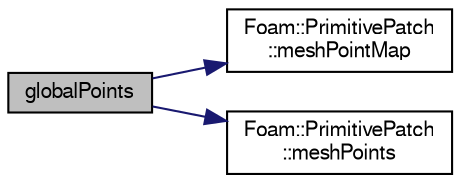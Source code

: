 digraph "globalPoints"
{
  bgcolor="transparent";
  edge [fontname="FreeSans",fontsize="10",labelfontname="FreeSans",labelfontsize="10"];
  node [fontname="FreeSans",fontsize="10",shape=record];
  rankdir="LR";
  Node2 [label="globalPoints",height=0.2,width=0.4,color="black", fillcolor="grey75", style="filled", fontcolor="black"];
  Node2 -> Node3 [color="midnightblue",fontsize="10",style="solid",fontname="FreeSans"];
  Node3 [label="Foam::PrimitivePatch\l::meshPointMap",height=0.2,width=0.4,color="black",URL="$a27538.html#a4bfdf4cb7ea71c49e0131cb6358eacf7",tooltip="Mesh point map. Given the global point index find its. "];
  Node2 -> Node4 [color="midnightblue",fontsize="10",style="solid",fontname="FreeSans"];
  Node4 [label="Foam::PrimitivePatch\l::meshPoints",height=0.2,width=0.4,color="black",URL="$a27538.html#a52e3a457780fe74b31d39dc046bce1d8",tooltip="Return labelList of mesh points in patch. They are constructed. "];
}
